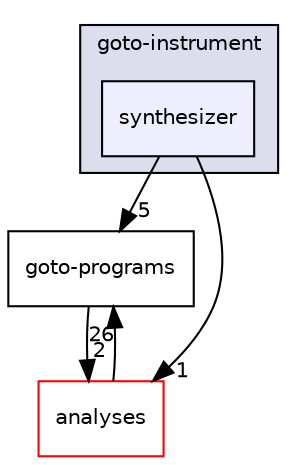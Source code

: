 digraph "/home/runner/work/cbmc-documentation/cbmc-documentation/src/goto-instrument/synthesizer" {
  bgcolor=transparent;
  compound=true
  node [ fontsize="10", fontname="Helvetica"];
  edge [ labelfontsize="10", labelfontname="Helvetica"];
  subgraph clusterdir_4cd183c173ff5cfcfce420f655b591bf {
    graph [ bgcolor="#ddddee", pencolor="black", label="goto-instrument" fontname="Helvetica", fontsize="10", URL="dir_4cd183c173ff5cfcfce420f655b591bf.html"]
  dir_4a34ed65d8d5d918df77e0784061e390 [shape=box, label="synthesizer", style="filled", fillcolor="#eeeeff", pencolor="black", URL="dir_4a34ed65d8d5d918df77e0784061e390.html"];
  }
  dir_807c5b2c83e0c14a10083f60cf67ca05 [shape=box label="goto-programs" URL="dir_807c5b2c83e0c14a10083f60cf67ca05.html"];
  dir_ba7b98ca4ba342c6303fef7df3e3d6c7 [shape=box label="analyses" color="red" URL="dir_ba7b98ca4ba342c6303fef7df3e3d6c7.html"];
  dir_807c5b2c83e0c14a10083f60cf67ca05->dir_ba7b98ca4ba342c6303fef7df3e3d6c7 [headlabel="2", labeldistance=1.5 headhref="dir_000026_000015.html"];
  dir_4a34ed65d8d5d918df77e0784061e390->dir_807c5b2c83e0c14a10083f60cf67ca05 [headlabel="5", labeldistance=1.5 headhref="dir_000046_000026.html"];
  dir_4a34ed65d8d5d918df77e0784061e390->dir_ba7b98ca4ba342c6303fef7df3e3d6c7 [headlabel="1", labeldistance=1.5 headhref="dir_000046_000015.html"];
  dir_ba7b98ca4ba342c6303fef7df3e3d6c7->dir_807c5b2c83e0c14a10083f60cf67ca05 [headlabel="26", labeldistance=1.5 headhref="dir_000015_000026.html"];
}
